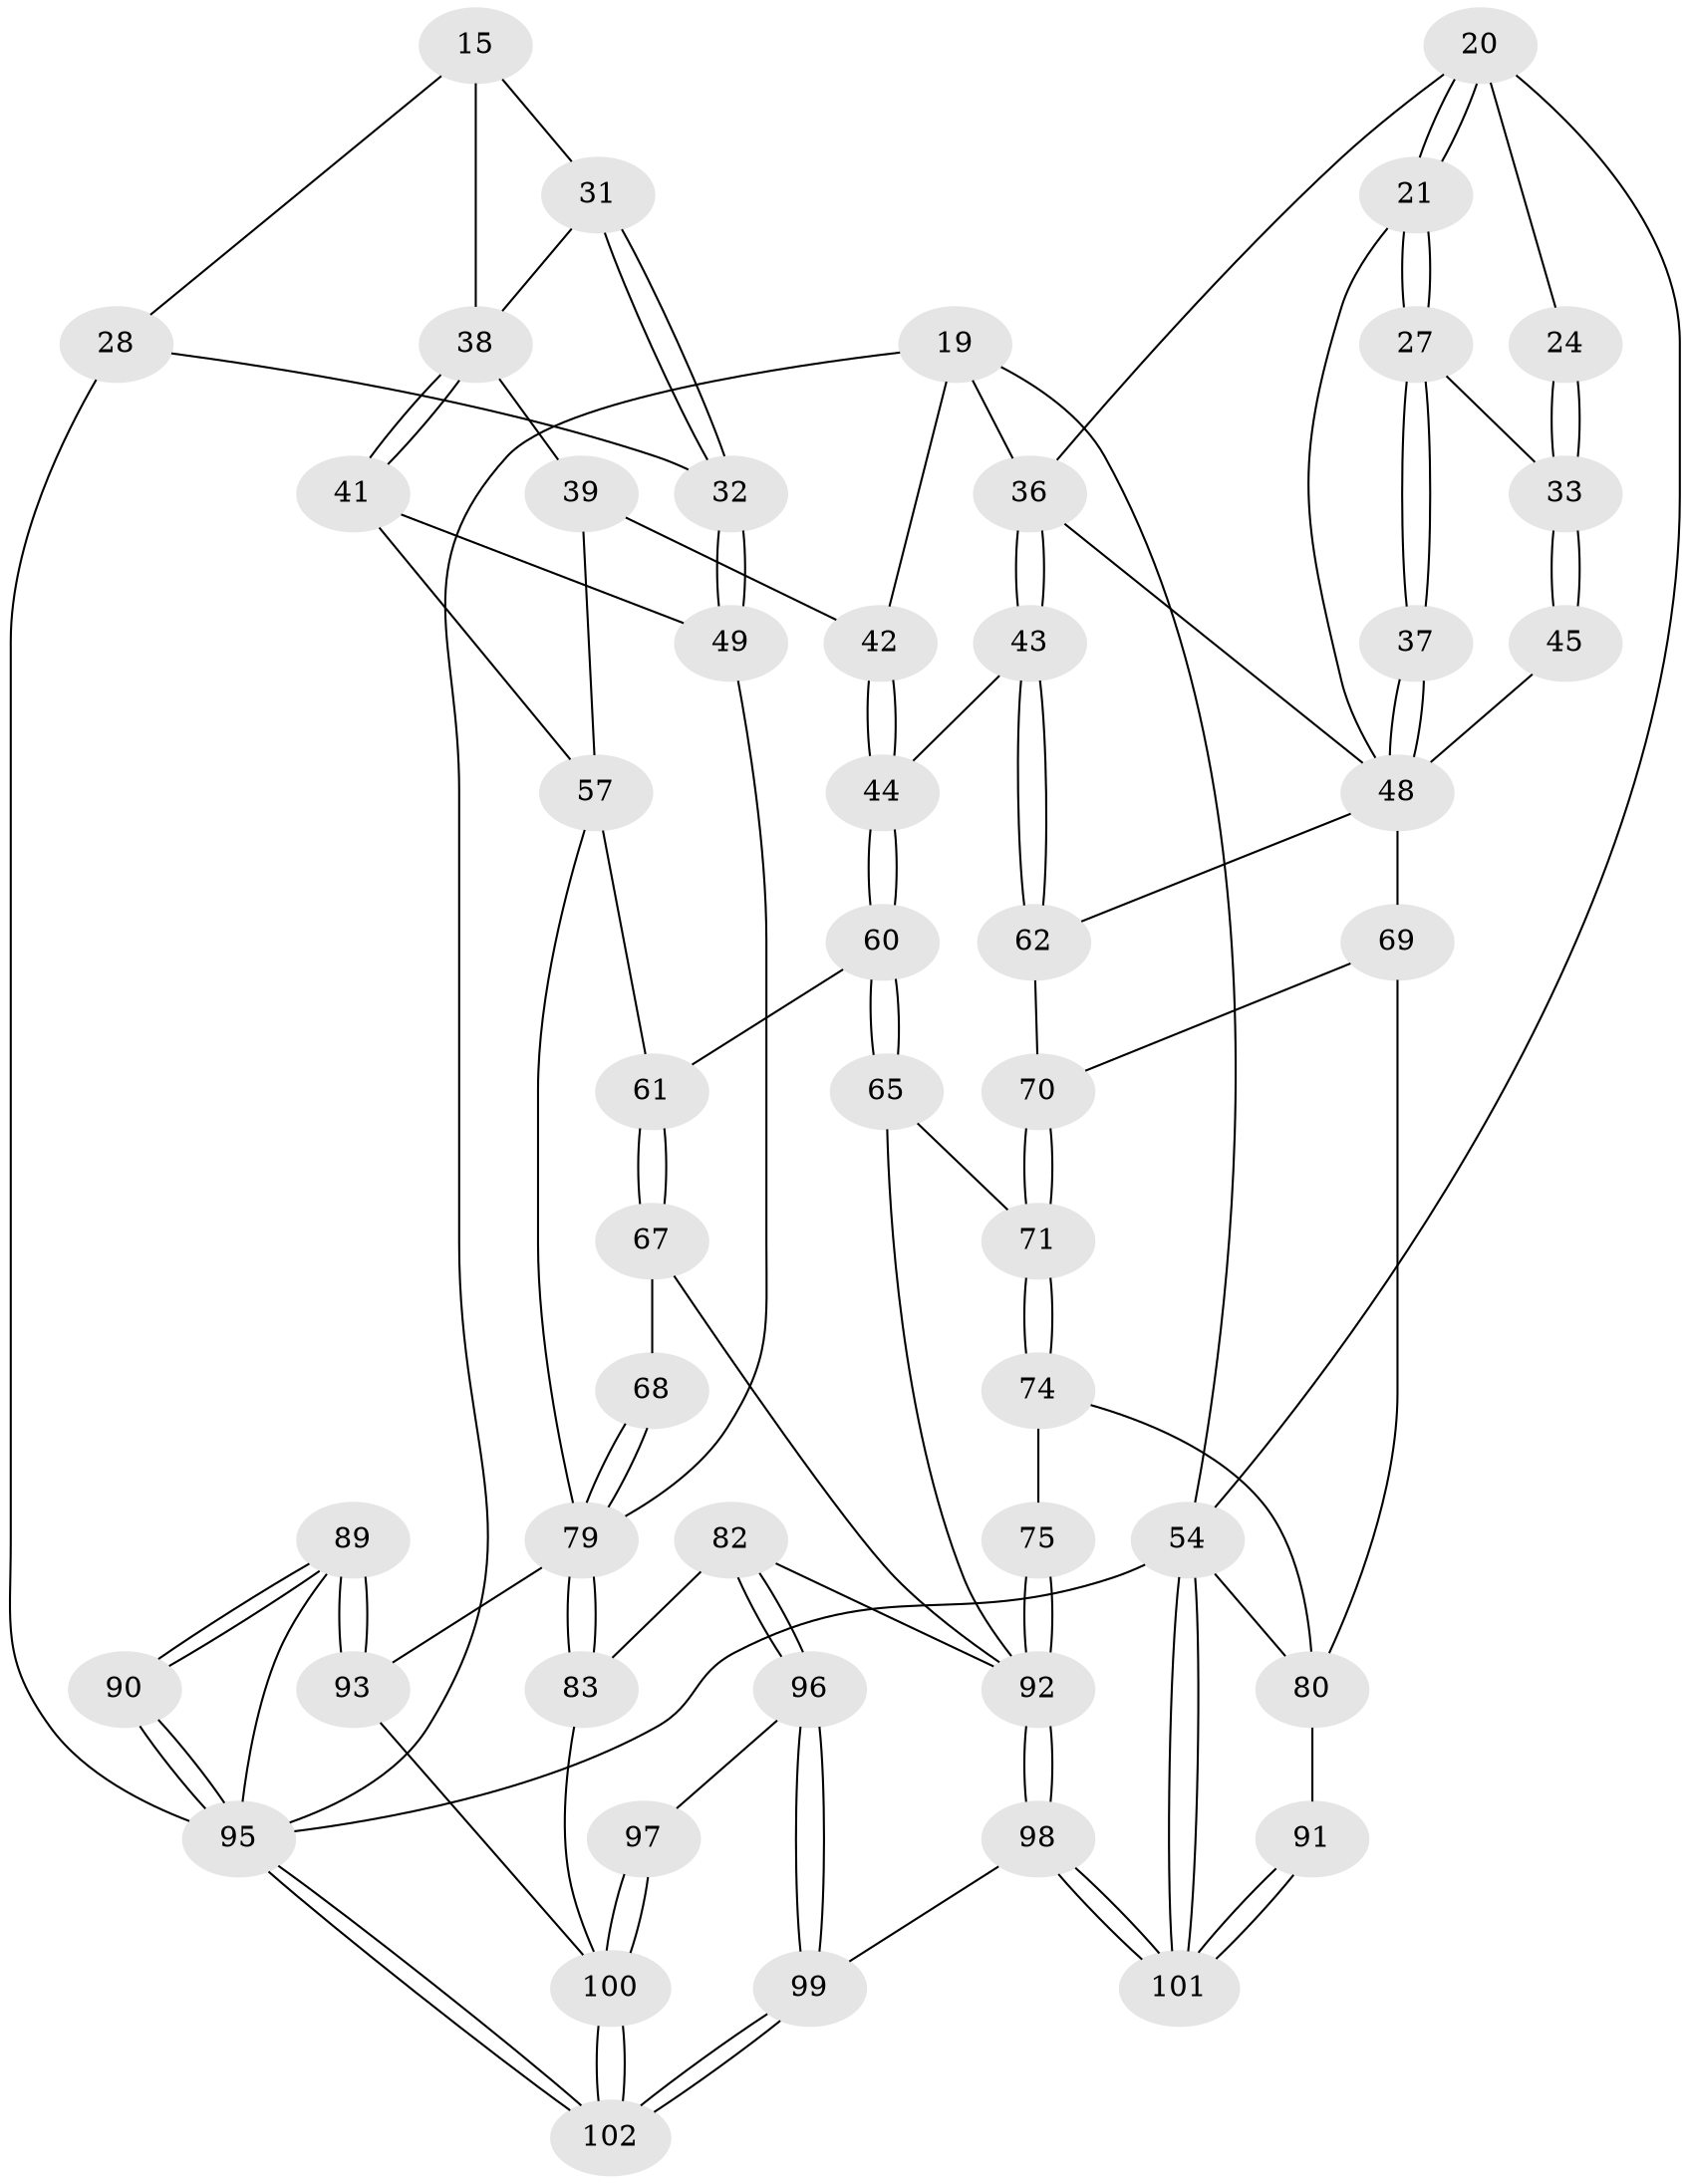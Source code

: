 // original degree distribution, {3: 0.0196078431372549, 6: 0.23529411764705882, 4: 0.2549019607843137, 5: 0.49019607843137253}
// Generated by graph-tools (version 1.1) at 2025/00/03/09/25 05:00:40]
// undirected, 51 vertices, 115 edges
graph export_dot {
graph [start="1"]
  node [color=gray90,style=filled];
  15 [pos="+0.19985462395158132+0.10549053413196695"];
  19 [pos="+0.610756931202216+0.15834782967028097",super="+8"];
  20 [pos="+0.8796109077706042+0.10283888209053024",super="+11"];
  21 [pos="+0.874813366567983+0.11170202984805884"];
  24 [pos="+1+0",super="+23"];
  27 [pos="+0.8984505056196612+0.23857398928215004"];
  28 [pos="+0+0.2452579921565951",super="+16"];
  31 [pos="+0.19567029344209297+0.12449230188524536"];
  32 [pos="+0.07146794600772288+0.29936048526054443"];
  33 [pos="+1+0.0628029822554243",super="+25+26"];
  36 [pos="+0.7018225852014289+0.36728477917637586",super="+18"];
  37 [pos="+0.8403160533636221+0.2773909064121085"];
  38 [pos="+0.24393328486580115+0.2701372972586362",super="+14"];
  39 [pos="+0.3596436711792015+0.37322373483060983",super="+13"];
  41 [pos="+0.2476395762148571+0.35996819310429656"];
  42 [pos="+0.46451142337144+0.3234516856640245",super="+30+12"];
  43 [pos="+0.6932983999364393+0.38171859831435095"];
  44 [pos="+0.6901150498662428+0.3830053835668956"];
  45 [pos="+1+0.4489320512502262"];
  48 [pos="+1+0.45515793914353503",super="+47+35+34"];
  49 [pos="+0.15265622080005548+0.3642035259233136"];
  54 [pos="+1+1",super="+2"];
  57 [pos="+0.351134269343566+0.45334778287136435",super="+40"];
  60 [pos="+0.6521562356114451+0.4382610494116314"];
  61 [pos="+0.6071282548987974+0.48491259103720324"];
  62 [pos="+0.8183652497212245+0.5374324357678463"];
  65 [pos="+0.685993253312592+0.6492067764323324"];
  67 [pos="+0.528369424637686+0.63010400502645"];
  68 [pos="+0.3637699848553093+0.5963090714286949"];
  69 [pos="+0.893912339832672+0.6772564329320001",super="+56"];
  70 [pos="+0.8619506337637665+0.6523130387718601",super="+63"];
  71 [pos="+0.7910005965965824+0.7664465620555982",super="+64"];
  74 [pos="+0.7943982007126923+0.8066044828045468"];
  75 [pos="+0.6727363929714235+0.7756779990140938"];
  79 [pos="+0.31535829006414384+0.7127223756054617",super="+72+59+58"];
  80 [pos="+0.9317827798759041+0.7798316735439816",super="+55+78"];
  82 [pos="+0.486828923901781+0.8122329495495907"];
  83 [pos="+0.3148123474016294+0.7371780334485686"];
  89 [pos="+0+0.9761864343558927",super="+88"];
  90 [pos="+0+1"];
  91 [pos="+0.8235696979574637+0.8544241911933055"];
  92 [pos="+0.6171982208885023+1",super="+81+76"];
  93 [pos="+0.13365002561962477+0.8193247372067135",super="+87"];
  95 [pos="+0+1",super="+4+53"];
  96 [pos="+0.47441077934279985+0.9612482270237469"];
  97 [pos="+0.326946627967016+0.8694003342594643"];
  98 [pos="+0.6137313268406059+1"];
  99 [pos="+0.5610940894452142+1"];
  100 [pos="+0.15895920459434176+1",super="+94+85+84"];
  101 [pos="+0.8474345977343936+1"];
  102 [pos="+0.09821759244630218+1"];
  15 -- 31;
  15 -- 28;
  15 -- 38;
  19 -- 42 [weight=2];
  19 -- 54;
  19 -- 95;
  19 -- 36 [weight=2];
  20 -- 21;
  20 -- 21;
  20 -- 24 [weight=2];
  20 -- 54;
  20 -- 36;
  21 -- 27;
  21 -- 27;
  21 -- 48;
  24 -- 33 [weight=2];
  24 -- 33;
  27 -- 37;
  27 -- 37;
  27 -- 33;
  28 -- 32;
  28 -- 95 [weight=2];
  31 -- 32;
  31 -- 32;
  31 -- 38;
  32 -- 49;
  32 -- 49;
  33 -- 45 [weight=2];
  33 -- 45;
  36 -- 43;
  36 -- 43;
  36 -- 48 [weight=2];
  37 -- 48 [weight=2];
  37 -- 48;
  38 -- 41;
  38 -- 41;
  38 -- 39;
  39 -- 42 [weight=2];
  39 -- 57;
  41 -- 49;
  41 -- 57;
  42 -- 44;
  42 -- 44;
  43 -- 44;
  43 -- 62;
  43 -- 62;
  44 -- 60;
  44 -- 60;
  45 -- 48;
  48 -- 62;
  48 -- 69;
  49 -- 79;
  54 -- 101;
  54 -- 101;
  54 -- 95 [weight=2];
  54 -- 80;
  57 -- 61;
  57 -- 79;
  60 -- 61;
  60 -- 65;
  60 -- 65;
  61 -- 67;
  61 -- 67;
  62 -- 70;
  65 -- 71;
  65 -- 92;
  67 -- 68;
  67 -- 92;
  68 -- 79 [weight=2];
  68 -- 79;
  69 -- 70;
  69 -- 80 [weight=2];
  70 -- 71 [weight=2];
  70 -- 71;
  71 -- 74;
  71 -- 74;
  74 -- 75;
  74 -- 80;
  75 -- 92 [weight=2];
  75 -- 92;
  79 -- 83;
  79 -- 83;
  79 -- 93 [weight=2];
  80 -- 91 [weight=2];
  82 -- 83;
  82 -- 96;
  82 -- 96;
  82 -- 92;
  83 -- 100;
  89 -- 90;
  89 -- 90;
  89 -- 93 [weight=3];
  89 -- 93;
  89 -- 95;
  90 -- 95 [weight=2];
  90 -- 95;
  91 -- 101;
  91 -- 101;
  92 -- 98;
  92 -- 98;
  93 -- 100 [weight=2];
  95 -- 102;
  95 -- 102;
  96 -- 97;
  96 -- 99;
  96 -- 99;
  97 -- 100 [weight=2];
  97 -- 100;
  98 -- 99;
  98 -- 101;
  98 -- 101;
  99 -- 102;
  99 -- 102;
  100 -- 102;
  100 -- 102;
}
